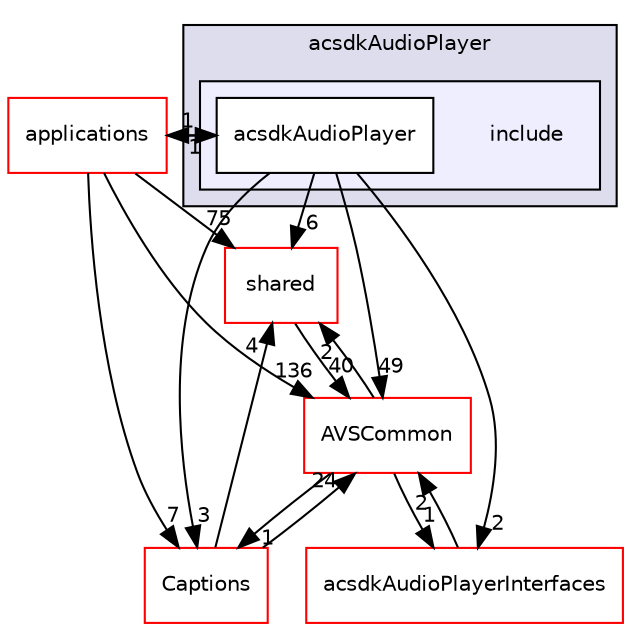 digraph "/workplace/avs-device-sdk/capabilities/AudioPlayer/acsdkAudioPlayer/include" {
  compound=true
  node [ fontsize="10", fontname="Helvetica"];
  edge [ labelfontsize="10", labelfontname="Helvetica"];
  subgraph clusterdir_a2d3ccdd87c0e112b606df9d2c974581 {
    graph [ bgcolor="#ddddee", pencolor="black", label="acsdkAudioPlayer" fontname="Helvetica", fontsize="10", URL="dir_a2d3ccdd87c0e112b606df9d2c974581.html"]
  subgraph clusterdir_c35b695d966e6f72cb401272f16009c6 {
    graph [ bgcolor="#eeeeff", pencolor="black", label="" URL="dir_c35b695d966e6f72cb401272f16009c6.html"];
    dir_c35b695d966e6f72cb401272f16009c6 [shape=plaintext label="include"];
    dir_f7cfa55606f9ce5accc713b7332046d2 [shape=box label="acsdkAudioPlayer" color="black" fillcolor="white" style="filled" URL="dir_f7cfa55606f9ce5accc713b7332046d2.html"];
  }
  }
  dir_9982052f7ce695d12571567315b2fafa [shape=box label="shared" fillcolor="white" style="filled" color="red" URL="dir_9982052f7ce695d12571567315b2fafa.html"];
  dir_a6e4fee11f07c3b70486e88fe92cbbdc [shape=box label="applications" fillcolor="white" style="filled" color="red" URL="dir_a6e4fee11f07c3b70486e88fe92cbbdc.html"];
  dir_de0e77330fd0ab33359e90b501923c8e [shape=box label="Captions" fillcolor="white" style="filled" color="red" URL="dir_de0e77330fd0ab33359e90b501923c8e.html"];
  dir_13e65effb2bde530b17b3d5eefcd0266 [shape=box label="AVSCommon" fillcolor="white" style="filled" color="red" URL="dir_13e65effb2bde530b17b3d5eefcd0266.html"];
  dir_3fddb67373d44b7570953fd85440f300 [shape=box label="acsdkAudioPlayerInterfaces" fillcolor="white" style="filled" color="red" URL="dir_3fddb67373d44b7570953fd85440f300.html"];
  dir_9982052f7ce695d12571567315b2fafa->dir_13e65effb2bde530b17b3d5eefcd0266 [headlabel="40", labeldistance=1.5 headhref="dir_000116_000017.html"];
  dir_a6e4fee11f07c3b70486e88fe92cbbdc->dir_9982052f7ce695d12571567315b2fafa [headlabel="75", labeldistance=1.5 headhref="dir_000028_000116.html"];
  dir_a6e4fee11f07c3b70486e88fe92cbbdc->dir_de0e77330fd0ab33359e90b501923c8e [headlabel="7", labeldistance=1.5 headhref="dir_000028_000502.html"];
  dir_a6e4fee11f07c3b70486e88fe92cbbdc->dir_13e65effb2bde530b17b3d5eefcd0266 [headlabel="136", labeldistance=1.5 headhref="dir_000028_000017.html"];
  dir_a6e4fee11f07c3b70486e88fe92cbbdc->dir_f7cfa55606f9ce5accc713b7332046d2 [headlabel="1", labeldistance=1.5 headhref="dir_000028_000312.html"];
  dir_de0e77330fd0ab33359e90b501923c8e->dir_9982052f7ce695d12571567315b2fafa [headlabel="4", labeldistance=1.5 headhref="dir_000502_000116.html"];
  dir_de0e77330fd0ab33359e90b501923c8e->dir_13e65effb2bde530b17b3d5eefcd0266 [headlabel="24", labeldistance=1.5 headhref="dir_000502_000017.html"];
  dir_13e65effb2bde530b17b3d5eefcd0266->dir_9982052f7ce695d12571567315b2fafa [headlabel="2", labeldistance=1.5 headhref="dir_000017_000116.html"];
  dir_13e65effb2bde530b17b3d5eefcd0266->dir_de0e77330fd0ab33359e90b501923c8e [headlabel="1", labeldistance=1.5 headhref="dir_000017_000502.html"];
  dir_13e65effb2bde530b17b3d5eefcd0266->dir_3fddb67373d44b7570953fd85440f300 [headlabel="1", labeldistance=1.5 headhref="dir_000017_000315.html"];
  dir_f7cfa55606f9ce5accc713b7332046d2->dir_9982052f7ce695d12571567315b2fafa [headlabel="6", labeldistance=1.5 headhref="dir_000312_000116.html"];
  dir_f7cfa55606f9ce5accc713b7332046d2->dir_a6e4fee11f07c3b70486e88fe92cbbdc [headlabel="1", labeldistance=1.5 headhref="dir_000312_000028.html"];
  dir_f7cfa55606f9ce5accc713b7332046d2->dir_de0e77330fd0ab33359e90b501923c8e [headlabel="3", labeldistance=1.5 headhref="dir_000312_000502.html"];
  dir_f7cfa55606f9ce5accc713b7332046d2->dir_13e65effb2bde530b17b3d5eefcd0266 [headlabel="49", labeldistance=1.5 headhref="dir_000312_000017.html"];
  dir_f7cfa55606f9ce5accc713b7332046d2->dir_3fddb67373d44b7570953fd85440f300 [headlabel="2", labeldistance=1.5 headhref="dir_000312_000315.html"];
  dir_3fddb67373d44b7570953fd85440f300->dir_13e65effb2bde530b17b3d5eefcd0266 [headlabel="2", labeldistance=1.5 headhref="dir_000315_000017.html"];
}
